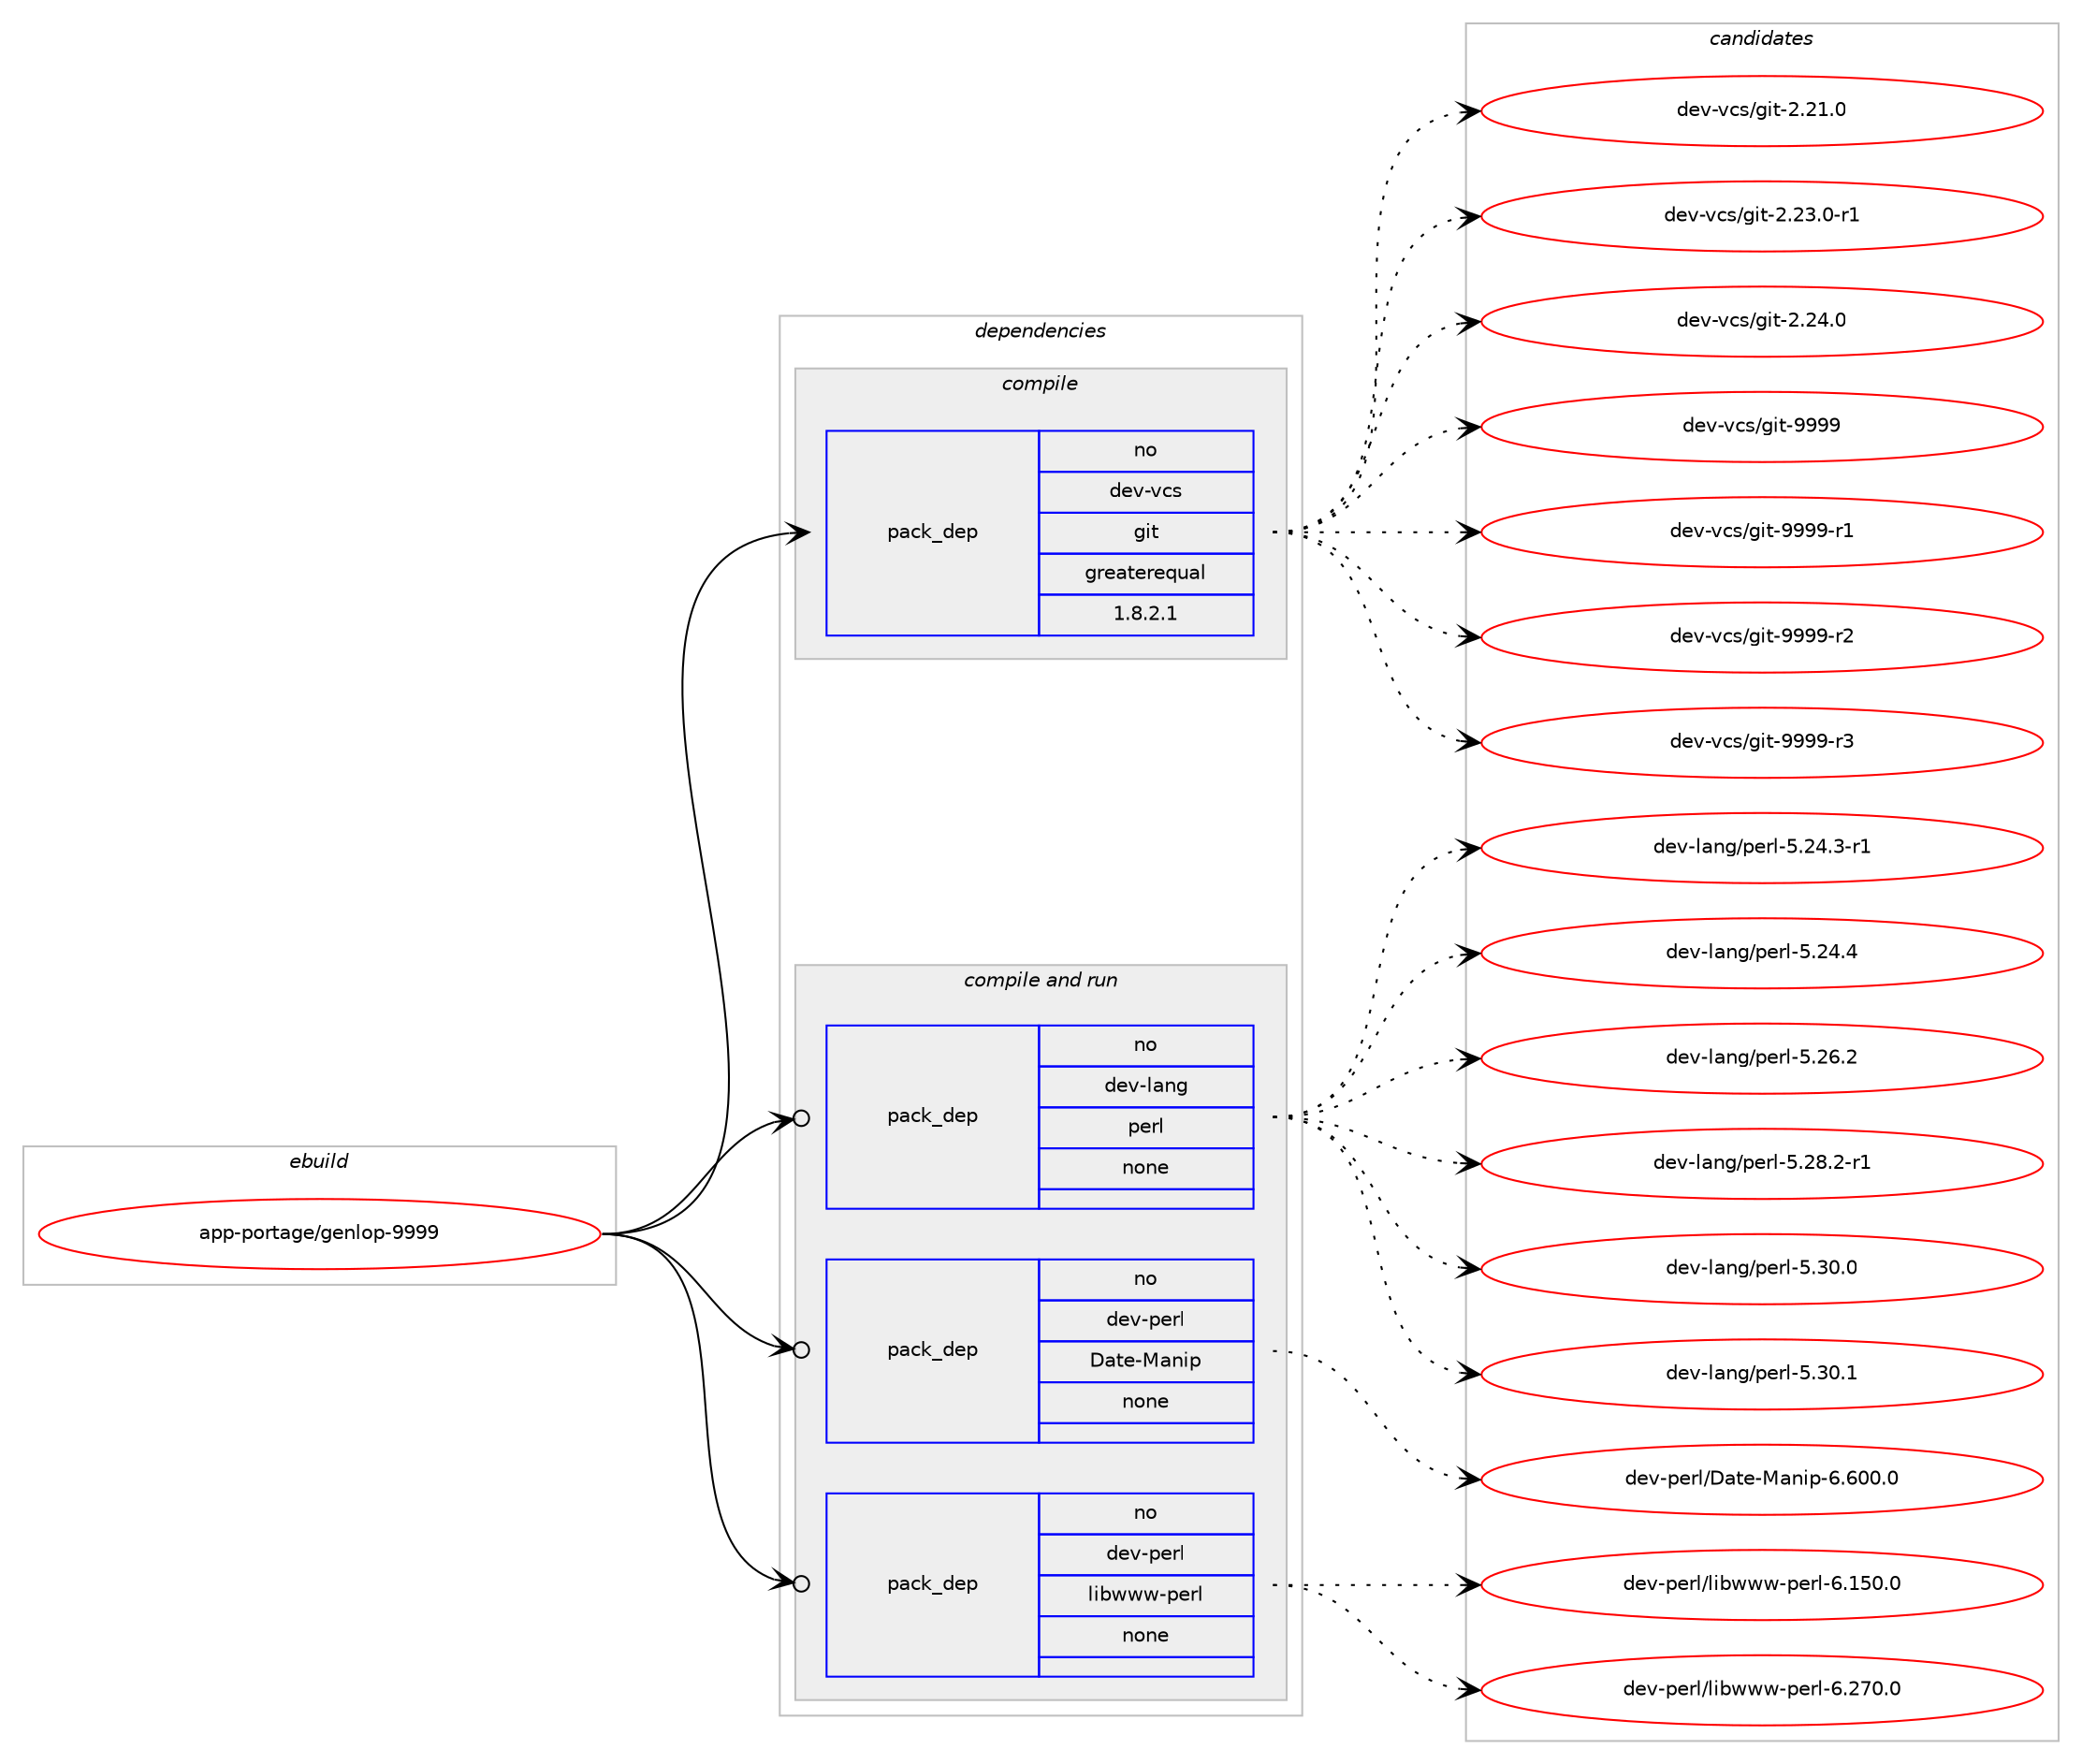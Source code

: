 digraph prolog {

# *************
# Graph options
# *************

newrank=true;
concentrate=true;
compound=true;
graph [rankdir=LR,fontname=Helvetica,fontsize=10,ranksep=1.5];#, ranksep=2.5, nodesep=0.2];
edge  [arrowhead=vee];
node  [fontname=Helvetica,fontsize=10];

# **********
# The ebuild
# **********

subgraph cluster_leftcol {
color=gray;
rank=same;
label=<<i>ebuild</i>>;
id [label="app-portage/genlop-9999", color=red, width=4, href="../app-portage/genlop-9999.svg"];
}

# ****************
# The dependencies
# ****************

subgraph cluster_midcol {
color=gray;
label=<<i>dependencies</i>>;
subgraph cluster_compile {
fillcolor="#eeeeee";
style=filled;
label=<<i>compile</i>>;
subgraph pack375850 {
dependency505647 [label=<<TABLE BORDER="0" CELLBORDER="1" CELLSPACING="0" CELLPADDING="4" WIDTH="220"><TR><TD ROWSPAN="6" CELLPADDING="30">pack_dep</TD></TR><TR><TD WIDTH="110">no</TD></TR><TR><TD>dev-vcs</TD></TR><TR><TD>git</TD></TR><TR><TD>greaterequal</TD></TR><TR><TD>1.8.2.1</TD></TR></TABLE>>, shape=none, color=blue];
}
id:e -> dependency505647:w [weight=20,style="solid",arrowhead="vee"];
}
subgraph cluster_compileandrun {
fillcolor="#eeeeee";
style=filled;
label=<<i>compile and run</i>>;
subgraph pack375851 {
dependency505648 [label=<<TABLE BORDER="0" CELLBORDER="1" CELLSPACING="0" CELLPADDING="4" WIDTH="220"><TR><TD ROWSPAN="6" CELLPADDING="30">pack_dep</TD></TR><TR><TD WIDTH="110">no</TD></TR><TR><TD>dev-lang</TD></TR><TR><TD>perl</TD></TR><TR><TD>none</TD></TR><TR><TD></TD></TR></TABLE>>, shape=none, color=blue];
}
id:e -> dependency505648:w [weight=20,style="solid",arrowhead="odotvee"];
subgraph pack375852 {
dependency505649 [label=<<TABLE BORDER="0" CELLBORDER="1" CELLSPACING="0" CELLPADDING="4" WIDTH="220"><TR><TD ROWSPAN="6" CELLPADDING="30">pack_dep</TD></TR><TR><TD WIDTH="110">no</TD></TR><TR><TD>dev-perl</TD></TR><TR><TD>Date-Manip</TD></TR><TR><TD>none</TD></TR><TR><TD></TD></TR></TABLE>>, shape=none, color=blue];
}
id:e -> dependency505649:w [weight=20,style="solid",arrowhead="odotvee"];
subgraph pack375853 {
dependency505650 [label=<<TABLE BORDER="0" CELLBORDER="1" CELLSPACING="0" CELLPADDING="4" WIDTH="220"><TR><TD ROWSPAN="6" CELLPADDING="30">pack_dep</TD></TR><TR><TD WIDTH="110">no</TD></TR><TR><TD>dev-perl</TD></TR><TR><TD>libwww-perl</TD></TR><TR><TD>none</TD></TR><TR><TD></TD></TR></TABLE>>, shape=none, color=blue];
}
id:e -> dependency505650:w [weight=20,style="solid",arrowhead="odotvee"];
}
subgraph cluster_run {
fillcolor="#eeeeee";
style=filled;
label=<<i>run</i>>;
}
}

# **************
# The candidates
# **************

subgraph cluster_choices {
rank=same;
color=gray;
label=<<i>candidates</i>>;

subgraph choice375850 {
color=black;
nodesep=1;
choice10010111845118991154710310511645504650494648 [label="dev-vcs/git-2.21.0", color=red, width=4,href="../dev-vcs/git-2.21.0.svg"];
choice100101118451189911547103105116455046505146484511449 [label="dev-vcs/git-2.23.0-r1", color=red, width=4,href="../dev-vcs/git-2.23.0-r1.svg"];
choice10010111845118991154710310511645504650524648 [label="dev-vcs/git-2.24.0", color=red, width=4,href="../dev-vcs/git-2.24.0.svg"];
choice1001011184511899115471031051164557575757 [label="dev-vcs/git-9999", color=red, width=4,href="../dev-vcs/git-9999.svg"];
choice10010111845118991154710310511645575757574511449 [label="dev-vcs/git-9999-r1", color=red, width=4,href="../dev-vcs/git-9999-r1.svg"];
choice10010111845118991154710310511645575757574511450 [label="dev-vcs/git-9999-r2", color=red, width=4,href="../dev-vcs/git-9999-r2.svg"];
choice10010111845118991154710310511645575757574511451 [label="dev-vcs/git-9999-r3", color=red, width=4,href="../dev-vcs/git-9999-r3.svg"];
dependency505647:e -> choice10010111845118991154710310511645504650494648:w [style=dotted,weight="100"];
dependency505647:e -> choice100101118451189911547103105116455046505146484511449:w [style=dotted,weight="100"];
dependency505647:e -> choice10010111845118991154710310511645504650524648:w [style=dotted,weight="100"];
dependency505647:e -> choice1001011184511899115471031051164557575757:w [style=dotted,weight="100"];
dependency505647:e -> choice10010111845118991154710310511645575757574511449:w [style=dotted,weight="100"];
dependency505647:e -> choice10010111845118991154710310511645575757574511450:w [style=dotted,weight="100"];
dependency505647:e -> choice10010111845118991154710310511645575757574511451:w [style=dotted,weight="100"];
}
subgraph choice375851 {
color=black;
nodesep=1;
choice100101118451089711010347112101114108455346505246514511449 [label="dev-lang/perl-5.24.3-r1", color=red, width=4,href="../dev-lang/perl-5.24.3-r1.svg"];
choice10010111845108971101034711210111410845534650524652 [label="dev-lang/perl-5.24.4", color=red, width=4,href="../dev-lang/perl-5.24.4.svg"];
choice10010111845108971101034711210111410845534650544650 [label="dev-lang/perl-5.26.2", color=red, width=4,href="../dev-lang/perl-5.26.2.svg"];
choice100101118451089711010347112101114108455346505646504511449 [label="dev-lang/perl-5.28.2-r1", color=red, width=4,href="../dev-lang/perl-5.28.2-r1.svg"];
choice10010111845108971101034711210111410845534651484648 [label="dev-lang/perl-5.30.0", color=red, width=4,href="../dev-lang/perl-5.30.0.svg"];
choice10010111845108971101034711210111410845534651484649 [label="dev-lang/perl-5.30.1", color=red, width=4,href="../dev-lang/perl-5.30.1.svg"];
dependency505648:e -> choice100101118451089711010347112101114108455346505246514511449:w [style=dotted,weight="100"];
dependency505648:e -> choice10010111845108971101034711210111410845534650524652:w [style=dotted,weight="100"];
dependency505648:e -> choice10010111845108971101034711210111410845534650544650:w [style=dotted,weight="100"];
dependency505648:e -> choice100101118451089711010347112101114108455346505646504511449:w [style=dotted,weight="100"];
dependency505648:e -> choice10010111845108971101034711210111410845534651484648:w [style=dotted,weight="100"];
dependency505648:e -> choice10010111845108971101034711210111410845534651484649:w [style=dotted,weight="100"];
}
subgraph choice375852 {
color=black;
nodesep=1;
choice100101118451121011141084768971161014577971101051124554465448484648 [label="dev-perl/Date-Manip-6.600.0", color=red, width=4,href="../dev-perl/Date-Manip-6.600.0.svg"];
dependency505649:e -> choice100101118451121011141084768971161014577971101051124554465448484648:w [style=dotted,weight="100"];
}
subgraph choice375853 {
color=black;
nodesep=1;
choice100101118451121011141084710810598119119119451121011141084554464953484648 [label="dev-perl/libwww-perl-6.150.0", color=red, width=4,href="../dev-perl/libwww-perl-6.150.0.svg"];
choice100101118451121011141084710810598119119119451121011141084554465055484648 [label="dev-perl/libwww-perl-6.270.0", color=red, width=4,href="../dev-perl/libwww-perl-6.270.0.svg"];
dependency505650:e -> choice100101118451121011141084710810598119119119451121011141084554464953484648:w [style=dotted,weight="100"];
dependency505650:e -> choice100101118451121011141084710810598119119119451121011141084554465055484648:w [style=dotted,weight="100"];
}
}

}
